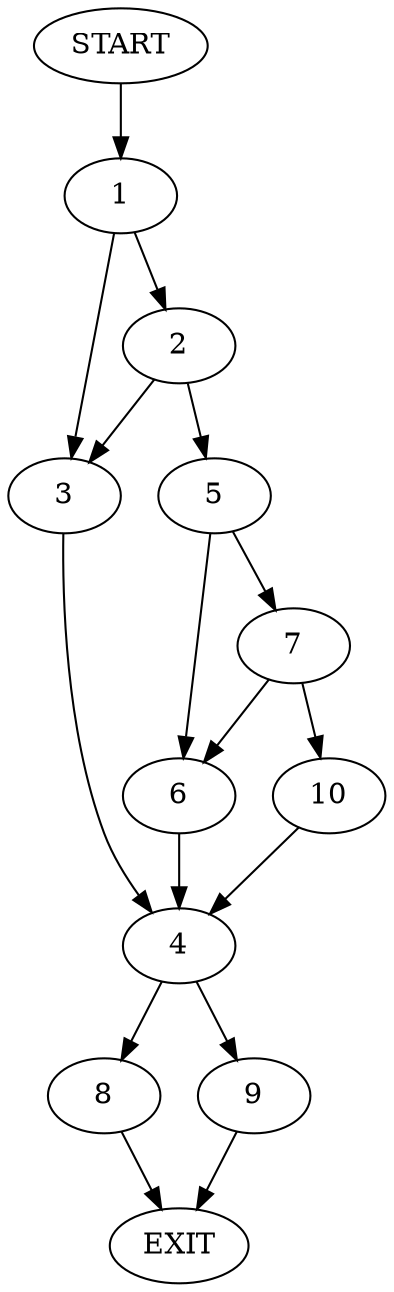 digraph {
0 [label="START"]
11 [label="EXIT"]
0 -> 1
1 -> 2
1 -> 3
3 -> 4
2 -> 5
2 -> 3
5 -> 6
5 -> 7
4 -> 8
4 -> 9
6 -> 4
7 -> 6
7 -> 10
10 -> 4
9 -> 11
8 -> 11
}
